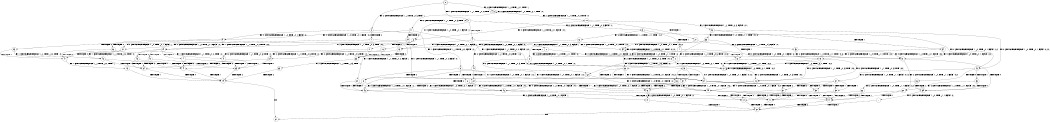 digraph BCG {
size = "7, 10.5";
center = TRUE;
node [shape = circle];
0 [peripheries = 2];
0 -> 1 [label = "EX !1 !ATOMIC_EXCH_BRANCH (1, +1, TRUE, +0, 2, TRUE) !::"];
0 -> 2 [label = "EX !2 !ATOMIC_EXCH_BRANCH (1, +1, TRUE, +0, 3, TRUE) !::"];
0 -> 3 [label = "EX !0 !ATOMIC_EXCH_BRANCH (1, +0, TRUE, +0, 1, TRUE) !::"];
1 -> 4 [label = "TERMINATE !1"];
1 -> 5 [label = "EX !2 !ATOMIC_EXCH_BRANCH (1, +1, TRUE, +0, 3, FALSE) !:1:"];
1 -> 6 [label = "EX !0 !ATOMIC_EXCH_BRANCH (1, +0, TRUE, +0, 1, FALSE) !:1:"];
2 -> 7 [label = "TERMINATE !2"];
2 -> 8 [label = "EX !1 !ATOMIC_EXCH_BRANCH (1, +1, TRUE, +0, 2, FALSE) !:2:"];
2 -> 9 [label = "EX !0 !ATOMIC_EXCH_BRANCH (1, +0, TRUE, +0, 1, FALSE) !:2:"];
3 -> 10 [label = "EX !1 !ATOMIC_EXCH_BRANCH (1, +1, TRUE, +0, 2, TRUE) !:0:"];
3 -> 11 [label = "EX !2 !ATOMIC_EXCH_BRANCH (1, +1, TRUE, +0, 3, TRUE) !:0:"];
3 -> 3 [label = "EX !0 !ATOMIC_EXCH_BRANCH (1, +0, TRUE, +0, 1, TRUE) !:0:"];
4 -> 12 [label = "EX !2 !ATOMIC_EXCH_BRANCH (1, +1, TRUE, +0, 3, FALSE) !::"];
4 -> 13 [label = "EX !0 !ATOMIC_EXCH_BRANCH (1, +0, TRUE, +0, 1, FALSE) !::"];
5 -> 14 [label = "TERMINATE !1"];
5 -> 15 [label = "EX !0 !ATOMIC_EXCH_BRANCH (1, +0, TRUE, +0, 1, FALSE) !:1:2:"];
5 -> 16 [label = "EX !2 !ATOMIC_EXCH_BRANCH (1, +0, TRUE, +1, 1, TRUE) !:1:2:"];
6 -> 17 [label = "TERMINATE !1"];
6 -> 18 [label = "TERMINATE !0"];
6 -> 19 [label = "EX !2 !ATOMIC_EXCH_BRANCH (1, +1, TRUE, +0, 3, TRUE) !:0:1:"];
7 -> 20 [label = "EX !1 !ATOMIC_EXCH_BRANCH (1, +1, TRUE, +0, 2, FALSE) !::"];
7 -> 21 [label = "EX !0 !ATOMIC_EXCH_BRANCH (1, +0, TRUE, +0, 1, FALSE) !::"];
8 -> 22 [label = "TERMINATE !1"];
8 -> 23 [label = "TERMINATE !2"];
8 -> 24 [label = "EX !0 !ATOMIC_EXCH_BRANCH (1, +0, TRUE, +0, 1, FALSE) !:1:2:"];
9 -> 25 [label = "TERMINATE !2"];
9 -> 26 [label = "TERMINATE !0"];
9 -> 19 [label = "EX !1 !ATOMIC_EXCH_BRANCH (1, +1, TRUE, +0, 2, TRUE) !:0:2:"];
10 -> 27 [label = "TERMINATE !1"];
10 -> 28 [label = "EX !2 !ATOMIC_EXCH_BRANCH (1, +1, TRUE, +0, 3, FALSE) !:0:1:"];
10 -> 6 [label = "EX !0 !ATOMIC_EXCH_BRANCH (1, +0, TRUE, +0, 1, FALSE) !:0:1:"];
11 -> 29 [label = "TERMINATE !2"];
11 -> 30 [label = "EX !1 !ATOMIC_EXCH_BRANCH (1, +1, TRUE, +0, 2, FALSE) !:0:2:"];
11 -> 9 [label = "EX !0 !ATOMIC_EXCH_BRANCH (1, +0, TRUE, +0, 1, FALSE) !:0:2:"];
12 -> 31 [label = "EX !0 !ATOMIC_EXCH_BRANCH (1, +0, TRUE, +0, 1, FALSE) !:2:"];
12 -> 32 [label = "EX !2 !ATOMIC_EXCH_BRANCH (1, +0, TRUE, +1, 1, TRUE) !:2:"];
13 -> 33 [label = "TERMINATE !0"];
13 -> 34 [label = "EX !2 !ATOMIC_EXCH_BRANCH (1, +1, TRUE, +0, 3, TRUE) !:0:"];
14 -> 32 [label = "EX !2 !ATOMIC_EXCH_BRANCH (1, +0, TRUE, +1, 1, TRUE) !:2:"];
14 -> 31 [label = "EX !0 !ATOMIC_EXCH_BRANCH (1, +0, TRUE, +0, 1, FALSE) !:2:"];
15 -> 35 [label = "TERMINATE !1"];
15 -> 36 [label = "TERMINATE !0"];
15 -> 37 [label = "EX !2 !ATOMIC_EXCH_BRANCH (1, +0, TRUE, +1, 1, FALSE) !:0:1:2:"];
16 -> 38 [label = "TERMINATE !1"];
16 -> 39 [label = "EX !0 !ATOMIC_EXCH_BRANCH (1, +0, TRUE, +0, 1, TRUE) !:1:2:"];
16 -> 40 [label = "EX !2 !ATOMIC_EXCH_BRANCH (1, +1, TRUE, +0, 3, TRUE) !:1:2:"];
17 -> 33 [label = "TERMINATE !0"];
17 -> 34 [label = "EX !2 !ATOMIC_EXCH_BRANCH (1, +1, TRUE, +0, 3, TRUE) !:0:"];
18 -> 33 [label = "TERMINATE !1"];
18 -> 41 [label = "EX !2 !ATOMIC_EXCH_BRANCH (1, +1, TRUE, +0, 3, TRUE) !:1:"];
19 -> 42 [label = "TERMINATE !1"];
19 -> 43 [label = "TERMINATE !2"];
19 -> 44 [label = "TERMINATE !0"];
20 -> 45 [label = "TERMINATE !1"];
20 -> 46 [label = "EX !0 !ATOMIC_EXCH_BRANCH (1, +0, TRUE, +0, 1, FALSE) !:1:"];
21 -> 47 [label = "TERMINATE !0"];
21 -> 48 [label = "EX !1 !ATOMIC_EXCH_BRANCH (1, +1, TRUE, +0, 2, TRUE) !:0:"];
22 -> 45 [label = "TERMINATE !2"];
22 -> 49 [label = "EX !0 !ATOMIC_EXCH_BRANCH (1, +0, TRUE, +0, 1, FALSE) !:2:"];
23 -> 45 [label = "TERMINATE !1"];
23 -> 46 [label = "EX !0 !ATOMIC_EXCH_BRANCH (1, +0, TRUE, +0, 1, FALSE) !:1:"];
24 -> 50 [label = "TERMINATE !1"];
24 -> 51 [label = "TERMINATE !2"];
24 -> 52 [label = "TERMINATE !0"];
25 -> 47 [label = "TERMINATE !0"];
25 -> 48 [label = "EX !1 !ATOMIC_EXCH_BRANCH (1, +1, TRUE, +0, 2, TRUE) !:0:"];
26 -> 47 [label = "TERMINATE !2"];
26 -> 41 [label = "EX !1 !ATOMIC_EXCH_BRANCH (1, +1, TRUE, +0, 2, TRUE) !:2:"];
27 -> 13 [label = "EX !0 !ATOMIC_EXCH_BRANCH (1, +0, TRUE, +0, 1, FALSE) !:0:"];
27 -> 53 [label = "EX !2 !ATOMIC_EXCH_BRANCH (1, +1, TRUE, +0, 3, FALSE) !:0:"];
28 -> 54 [label = "TERMINATE !1"];
28 -> 55 [label = "EX !2 !ATOMIC_EXCH_BRANCH (1, +0, TRUE, +1, 1, TRUE) !:0:1:2:"];
28 -> 15 [label = "EX !0 !ATOMIC_EXCH_BRANCH (1, +0, TRUE, +0, 1, FALSE) !:0:1:2:"];
29 -> 21 [label = "EX !0 !ATOMIC_EXCH_BRANCH (1, +0, TRUE, +0, 1, FALSE) !:0:"];
29 -> 56 [label = "EX !1 !ATOMIC_EXCH_BRANCH (1, +1, TRUE, +0, 2, FALSE) !:0:"];
30 -> 57 [label = "TERMINATE !1"];
30 -> 58 [label = "TERMINATE !2"];
30 -> 24 [label = "EX !0 !ATOMIC_EXCH_BRANCH (1, +0, TRUE, +0, 1, FALSE) !:0:1:2:"];
31 -> 59 [label = "TERMINATE !0"];
31 -> 60 [label = "EX !2 !ATOMIC_EXCH_BRANCH (1, +0, TRUE, +1, 1, FALSE) !:0:2:"];
32 -> 61 [label = "EX !0 !ATOMIC_EXCH_BRANCH (1, +0, TRUE, +0, 1, TRUE) !:2:"];
32 -> 62 [label = "EX !2 !ATOMIC_EXCH_BRANCH (1, +1, TRUE, +0, 3, TRUE) !:2:"];
33 -> 63 [label = "EX !2 !ATOMIC_EXCH_BRANCH (1, +1, TRUE, +0, 3, TRUE) !::"];
34 -> 64 [label = "TERMINATE !2"];
34 -> 65 [label = "TERMINATE !0"];
35 -> 60 [label = "EX !2 !ATOMIC_EXCH_BRANCH (1, +0, TRUE, +1, 1, FALSE) !:0:2:"];
35 -> 59 [label = "TERMINATE !0"];
36 -> 66 [label = "EX !2 !ATOMIC_EXCH_BRANCH (1, +0, TRUE, +1, 1, FALSE) !:1:2:"];
36 -> 59 [label = "TERMINATE !1"];
37 -> 50 [label = "TERMINATE !1"];
37 -> 51 [label = "TERMINATE !2"];
37 -> 52 [label = "TERMINATE !0"];
38 -> 62 [label = "EX !2 !ATOMIC_EXCH_BRANCH (1, +1, TRUE, +0, 3, TRUE) !:2:"];
38 -> 61 [label = "EX !0 !ATOMIC_EXCH_BRANCH (1, +0, TRUE, +0, 1, TRUE) !:2:"];
39 -> 67 [label = "TERMINATE !1"];
39 -> 68 [label = "EX !2 !ATOMIC_EXCH_BRANCH (1, +1, TRUE, +0, 3, TRUE) !:0:1:2:"];
39 -> 39 [label = "EX !0 !ATOMIC_EXCH_BRANCH (1, +0, TRUE, +0, 1, TRUE) !:0:1:2:"];
40 -> 22 [label = "TERMINATE !1"];
40 -> 23 [label = "TERMINATE !2"];
40 -> 24 [label = "EX !0 !ATOMIC_EXCH_BRANCH (1, +0, TRUE, +0, 1, FALSE) !:1:2:"];
41 -> 65 [label = "TERMINATE !1"];
41 -> 69 [label = "TERMINATE !2"];
42 -> 64 [label = "TERMINATE !2"];
42 -> 65 [label = "TERMINATE !0"];
43 -> 64 [label = "TERMINATE !1"];
43 -> 69 [label = "TERMINATE !0"];
44 -> 65 [label = "TERMINATE !1"];
44 -> 69 [label = "TERMINATE !2"];
45 -> 70 [label = "EX !0 !ATOMIC_EXCH_BRANCH (1, +0, TRUE, +0, 1, FALSE) !::"];
46 -> 71 [label = "TERMINATE !1"];
46 -> 72 [label = "TERMINATE !0"];
47 -> 73 [label = "EX !1 !ATOMIC_EXCH_BRANCH (1, +1, TRUE, +0, 2, TRUE) !::"];
48 -> 64 [label = "TERMINATE !1"];
48 -> 69 [label = "TERMINATE !0"];
49 -> 71 [label = "TERMINATE !2"];
49 -> 74 [label = "TERMINATE !0"];
50 -> 71 [label = "TERMINATE !2"];
50 -> 74 [label = "TERMINATE !0"];
51 -> 71 [label = "TERMINATE !1"];
51 -> 72 [label = "TERMINATE !0"];
52 -> 74 [label = "TERMINATE !1"];
52 -> 72 [label = "TERMINATE !2"];
53 -> 75 [label = "EX !2 !ATOMIC_EXCH_BRANCH (1, +0, TRUE, +1, 1, TRUE) !:0:2:"];
53 -> 31 [label = "EX !0 !ATOMIC_EXCH_BRANCH (1, +0, TRUE, +0, 1, FALSE) !:0:2:"];
54 -> 75 [label = "EX !2 !ATOMIC_EXCH_BRANCH (1, +0, TRUE, +1, 1, TRUE) !:0:2:"];
54 -> 31 [label = "EX !0 !ATOMIC_EXCH_BRANCH (1, +0, TRUE, +0, 1, FALSE) !:0:2:"];
55 -> 67 [label = "TERMINATE !1"];
55 -> 68 [label = "EX !2 !ATOMIC_EXCH_BRANCH (1, +1, TRUE, +0, 3, TRUE) !:0:1:2:"];
55 -> 39 [label = "EX !0 !ATOMIC_EXCH_BRANCH (1, +0, TRUE, +0, 1, TRUE) !:0:1:2:"];
56 -> 76 [label = "TERMINATE !1"];
56 -> 46 [label = "EX !0 !ATOMIC_EXCH_BRANCH (1, +0, TRUE, +0, 1, FALSE) !:0:1:"];
57 -> 49 [label = "EX !0 !ATOMIC_EXCH_BRANCH (1, +0, TRUE, +0, 1, FALSE) !:0:2:"];
57 -> 76 [label = "TERMINATE !2"];
58 -> 46 [label = "EX !0 !ATOMIC_EXCH_BRANCH (1, +0, TRUE, +0, 1, FALSE) !:0:1:"];
58 -> 76 [label = "TERMINATE !1"];
59 -> 77 [label = "EX !2 !ATOMIC_EXCH_BRANCH (1, +0, TRUE, +1, 1, FALSE) !:2:"];
60 -> 71 [label = "TERMINATE !2"];
60 -> 74 [label = "TERMINATE !0"];
61 -> 78 [label = "EX !2 !ATOMIC_EXCH_BRANCH (1, +1, TRUE, +0, 3, TRUE) !:0:2:"];
61 -> 61 [label = "EX !0 !ATOMIC_EXCH_BRANCH (1, +0, TRUE, +0, 1, TRUE) !:0:2:"];
62 -> 45 [label = "TERMINATE !2"];
62 -> 49 [label = "EX !0 !ATOMIC_EXCH_BRANCH (1, +0, TRUE, +0, 1, FALSE) !:2:"];
63 -> 79 [label = "TERMINATE !2"];
64 -> 79 [label = "TERMINATE !0"];
65 -> 79 [label = "TERMINATE !2"];
66 -> 74 [label = "TERMINATE !1"];
66 -> 72 [label = "TERMINATE !2"];
67 -> 78 [label = "EX !2 !ATOMIC_EXCH_BRANCH (1, +1, TRUE, +0, 3, TRUE) !:0:2:"];
67 -> 61 [label = "EX !0 !ATOMIC_EXCH_BRANCH (1, +0, TRUE, +0, 1, TRUE) !:0:2:"];
68 -> 57 [label = "TERMINATE !1"];
68 -> 58 [label = "TERMINATE !2"];
68 -> 24 [label = "EX !0 !ATOMIC_EXCH_BRANCH (1, +0, TRUE, +0, 1, FALSE) !:0:1:2:"];
69 -> 79 [label = "TERMINATE !1"];
70 -> 80 [label = "TERMINATE !0"];
71 -> 80 [label = "TERMINATE !0"];
72 -> 80 [label = "TERMINATE !1"];
73 -> 79 [label = "TERMINATE !1"];
74 -> 80 [label = "TERMINATE !2"];
75 -> 78 [label = "EX !2 !ATOMIC_EXCH_BRANCH (1, +1, TRUE, +0, 3, TRUE) !:0:2:"];
75 -> 61 [label = "EX !0 !ATOMIC_EXCH_BRANCH (1, +0, TRUE, +0, 1, TRUE) !:0:2:"];
76 -> 70 [label = "EX !0 !ATOMIC_EXCH_BRANCH (1, +0, TRUE, +0, 1, FALSE) !:0:"];
77 -> 80 [label = "TERMINATE !2"];
78 -> 76 [label = "TERMINATE !2"];
78 -> 49 [label = "EX !0 !ATOMIC_EXCH_BRANCH (1, +0, TRUE, +0, 1, FALSE) !:0:2:"];
79 -> 81 [label = "exit"];
80 -> 81 [label = "exit"];
}
